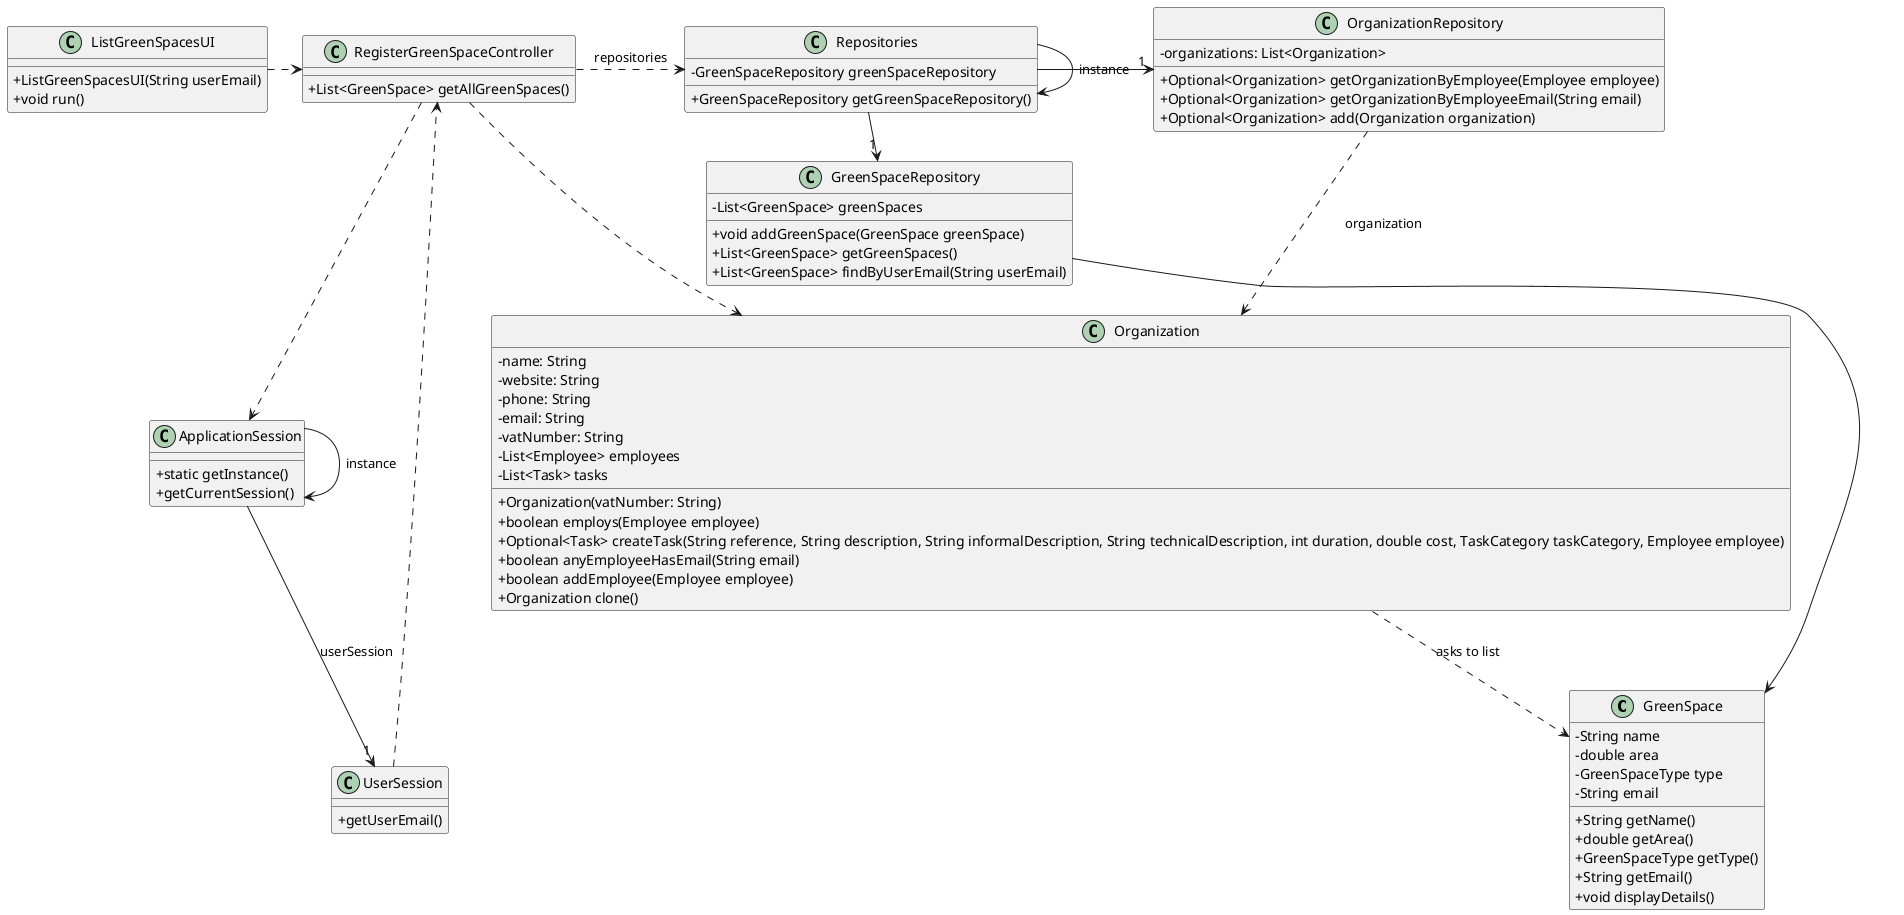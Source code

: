 @startuml

'skinparam monochrome true
skinparam packageStyle rectangle
skinparam shadowing false
skinparam linetype polyline
skinparam linetype orto

skinparam classAttributeIconSize 0


class GreenSpace {
    - String name
    - double area
    - GreenSpaceType type
    - String email

    + String getName()
    + double getArea()
    + GreenSpaceType getType()
    + String getEmail()
    + void displayDetails()
}
class Organization {
    - name: String
    - website: String
    - phone: String
    - email: String
    - vatNumber: String
    - List<Employee> employees
    - List<Task> tasks

    + Organization(vatNumber: String)
    + boolean employs(Employee employee)
    + Optional<Task> createTask(String reference, String description, String informalDescription, String technicalDescription, int duration, double cost, TaskCategory taskCategory, Employee employee)
    + boolean anyEmployeeHasEmail(String email)
    + boolean addEmployee(Employee employee)
    + Organization clone()
}
class GreenSpaceRepository {
    - List<GreenSpace> greenSpaces

    + void addGreenSpace(GreenSpace greenSpace)
    + List<GreenSpace> getGreenSpaces()
    + List<GreenSpace> findByUserEmail(String userEmail)
}
class OrganizationRepository {
    - organizations: List<Organization>

    + Optional<Organization> getOrganizationByEmployee(Employee employee)
    + Optional<Organization> getOrganizationByEmployeeEmail(String email)
    + Optional<Organization> add(Organization organization)
}

class RegisterGreenSpaceController {
    + List<GreenSpace> getAllGreenSpaces()
}

class ListGreenSpacesUI {
    + ListGreenSpacesUI(String userEmail)
    + void run()
}


class Repositories {
    - GreenSpaceRepository greenSpaceRepository

    + GreenSpaceRepository getGreenSpaceRepository()
}
class ApplicationSession {
    + static getInstance()
    + getCurrentSession()
}

class UserSession {
    + getUserEmail()
}
Repositories -> Repositories : instance

ListGreenSpacesUI .> RegisterGreenSpaceController
ApplicationSession -> ApplicationSession : instance
ApplicationSession --> "1" UserSession : userSession
RegisterGreenSpaceController ..> ApplicationSession
UserSession ..> RegisterGreenSpaceController
RegisterGreenSpaceController .> Repositories : repositories

Repositories -> "1" GreenSpaceRepository
Repositories -> "1" OrganizationRepository

OrganizationRepository ..> Organization : organization
Organization ..> GreenSpace : asks to list
RegisterGreenSpaceController ..> Organization

GreenSpaceRepository --> GreenSpace


@enduml
